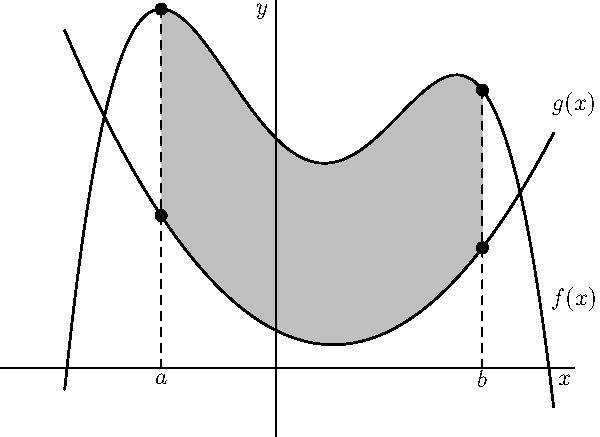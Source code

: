 	size(300);  
    import graph;

    real f(real x)
    {
    	return -3x^4+2x^3+2x^2-x+1;
    }
    
    real g(real x)
    {
    	return (x-0.25)^2+0.1;
    }
    
    real i1=-0.5;
    real i2=0.9;
    
    path pp1=buildcycle((i1,g(i1))--(i1,f(i1)),graph(f,-0.92,1.21),(i2,f(i2))--(i2,g(i2)),graph(g,-0.92,1.21));
    fill(pp1,mediumgray);
    
    xlimits(-1.2, 1.2);
	ylimits(-0.25, 3);
    draw(graph(f,-0.92,1.21,n=500),linewidth(0.9pt));
    draw(graph(g,-0.92,1.21,n=500),linewidth(0.9pt));
	yaxis("$y$", -0.3, 1.6, above=true);
	xaxis("$x$", -1.2, 1.3, above=true);
	
	label("$f(x)$",(1.3,0.3));
	label("$g(x)$",(1.3,1.15))	;
	
	dot((i1,g(i1)),linewidth(6pt));
	dot((i1,f(i1)),linewidth(6pt));
	
	dot((i2,f(i2)),linewidth(6pt));
	dot((i2,g(i2)),linewidth(6pt));
	
	draw((i1,0)--(i1,f(i1)),dashed);
	draw((i2,0)--(i2,f(i2)),dashed);
	label("$a$",(i1,-0.05));
	label("$b$",(i2,-0.05));